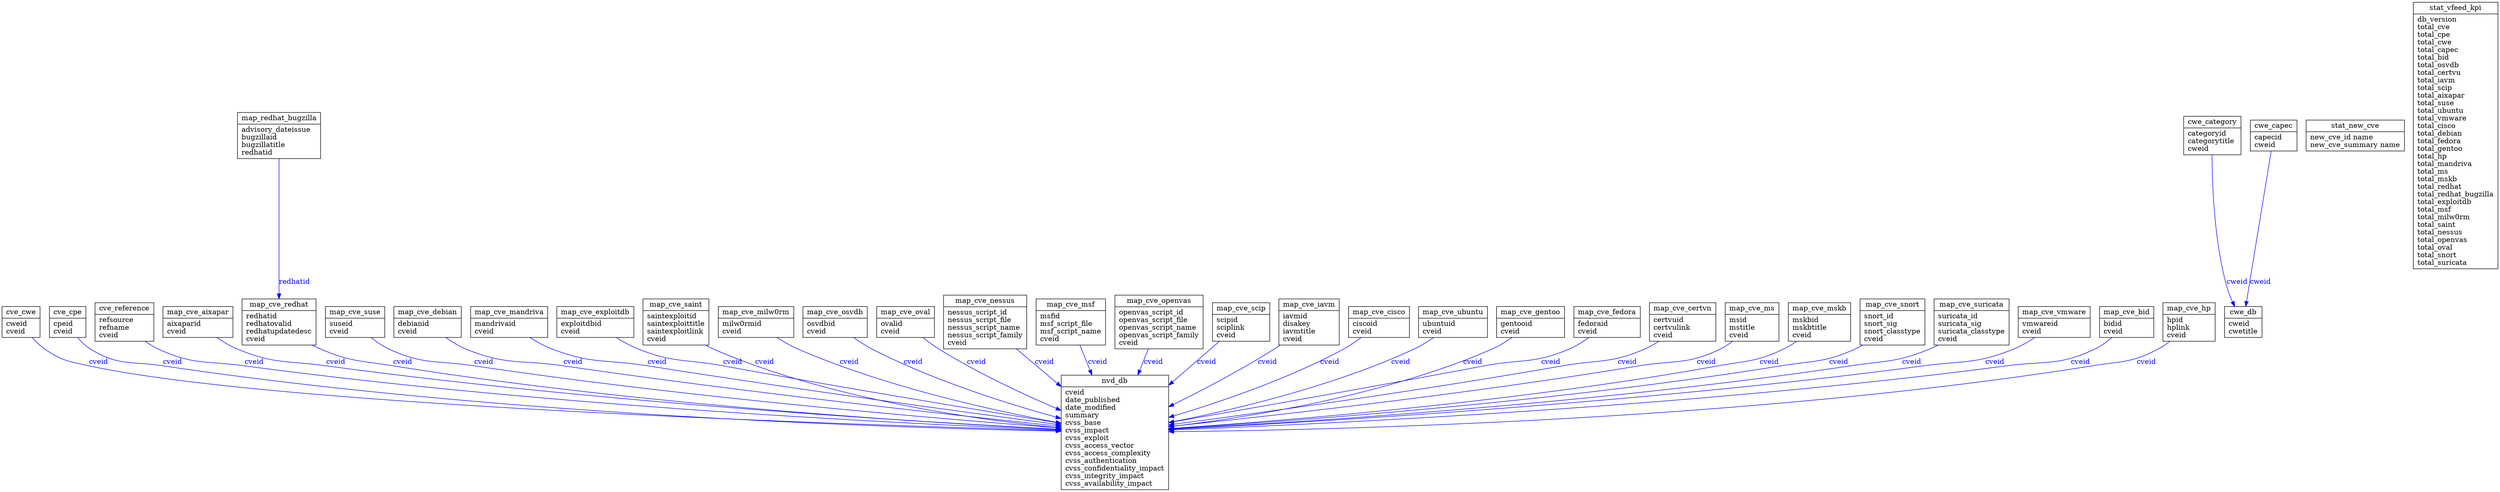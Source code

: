 //
// $Id$
//

digraph db_schema {
   //
   // Tables
   //
   nvd_db [label="{nvd_db|cveid\ldate_published\ldate_modified\lsummary\lcvss_base\lcvss_impact\lcvss_exploit\lcvss_access_vector\lcvss_access_complexity\lcvss_authentication\lcvss_confidentiality_impact\lcvss_integrity_impact\lcvss_availability_impact\l}", shape=record];
   cve_cwe [label="{cve_cwe|cweid\lcveid\l}", shape=record];
   cve_cwe -> nvd_db [label=cveid, fontcolor=blue, color=blue];

   cwe_db [label="{cwe_db|cweid\lcwetitle\l}", shape=record];
   cwe_category [label="{cwe_category|categoryid\lcategorytitle\lcweid\l}", shape=record];
   cwe_category -> cwe_db [label=cweid, fontcolor=blue, color=blue];

   cwe_capec [label="{cwe_capec|capecid\lcweid\l}", shape=record];
   cwe_capec -> cwe_db [label=cweid, fontcolor=blue, color=blue];

   cve_cpe [label="{cve_cpe|cpeid\lcveid\l}", shape=record];
   cve_cpe -> nvd_db [label=cveid, fontcolor=blue, color=blue];

   cve_reference [label="{cve_reference|refsource\lrefname\lcveid\l}", shape=record];
   cve_reference -> nvd_db [label=cveid, fontcolor=blue, color=blue];

   map_cve_aixapar [label="{map_cve_aixapar|aixaparid\lcveid\l}", shape=record];
   map_cve_aixapar -> nvd_db [label=cveid, fontcolor=blue, color=blue];

   map_cve_redhat [label="{map_cve_redhat|redhatid\lredhatovalid\lredhatupdatedesc\lcveid\l}", shape=record];
   map_cve_redhat -> nvd_db [label=cveid, fontcolor=blue, color=blue];

   map_redhat_bugzilla [label="{map_redhat_bugzilla|advisory_dateissue\lbugzillaid\lbugzillatitle\lredhatid\l}", shape=record];
   map_redhat_bugzilla -> map_cve_redhat [label=redhatid, fontcolor=blue, color=blue];

   map_cve_suse [label="{map_cve_suse|suseid\lcveid\l}", shape=record];
   map_cve_suse -> nvd_db [label=cveid, fontcolor=blue, color=blue];

   map_cve_debian [label="{map_cve_debian|debianid\lcveid\l}", shape=record];
   map_cve_debian -> nvd_db [label=cveid, fontcolor=blue, color=blue];

   map_cve_mandriva [label="{map_cve_mandriva|mandrivaid\lcveid\l}", shape=record];
   map_cve_mandriva -> nvd_db [label=cveid, fontcolor=blue, color=blue];

   map_cve_exploitdb [label="{map_cve_exploitdb|exploitdbid\lcveid\l}", shape=record];
   map_cve_exploitdb -> nvd_db [label=cveid, fontcolor=blue, color=blue];

   map_cve_saint [label="{map_cve_saint|saintexploitid\lsaintexploittitle\lsaintexploitlink\lcveid\l}", shape=record];
   map_cve_saint -> nvd_db [label=cveid, fontcolor=blue, color=blue];

   map_cve_milw0rm [label="{map_cve_milw0rm|milw0rmid\lcveid\l}", shape=record];
   map_cve_milw0rm -> nvd_db [label=cveid, fontcolor=blue, color=blue];

   map_cve_osvdb [label="{map_cve_osvdb|osvdbid\lcveid\l}", shape=record];
   map_cve_osvdb -> nvd_db [label=cveid, fontcolor=blue, color=blue];

   map_cve_oval [label="{map_cve_oval|ovalid\lcveid\l}", shape=record];
   map_cve_oval -> nvd_db [label=cveid, fontcolor=blue, color=blue];

   map_cve_nessus [label="{map_cve_nessus|nessus_script_id\lnessus_script_file\lnessus_script_name\lnessus_script_family\lcveid\l}", shape=record];
   map_cve_nessus -> nvd_db [label=cveid, fontcolor=blue, color=blue];

   map_cve_msf [label="{map_cve_msf|msfid\lmsf_script_file\lmsf_script_name\lcveid\l}", shape=record];
   map_cve_msf -> nvd_db [label=cveid, fontcolor=blue, color=blue];

   map_cve_openvas [label="{map_cve_openvas|openvas_script_id\lopenvas_script_file\lopenvas_script_name\lopenvas_script_family\lcveid\l}", shape=record];
   map_cve_openvas -> nvd_db [label=cveid, fontcolor=blue, color=blue];

   map_cve_scip [label="{map_cve_scip|scipid\lsciplink\lcveid\l}", shape=record];
   map_cve_scip -> nvd_db [label=cveid, fontcolor=blue, color=blue];

   map_cve_iavm [label="{map_cve_iavm|iavmid\ldisakey\liavmtitle\lcveid\l}", shape=record];
   map_cve_iavm -> nvd_db [label=cveid, fontcolor=blue, color=blue];

   map_cve_cisco [label="{map_cve_cisco|ciscoid\lcveid\l}", shape=record];
   map_cve_cisco -> nvd_db [label=cveid, fontcolor=blue, color=blue];

   map_cve_ubuntu [label="{map_cve_ubuntu|ubuntuid\lcveid\l}", shape=record];
   map_cve_ubuntu -> nvd_db [label=cveid, fontcolor=blue, color=blue];

   map_cve_gentoo [label="{map_cve_gentoo|gentooid\lcveid\l}", shape=record];
   map_cve_gentoo -> nvd_db [label=cveid, fontcolor=blue, color=blue];

   map_cve_fedora [label="{map_cve_fedora|fedoraid\lcveid\l}", shape=record];
   map_cve_fedora -> nvd_db [label=cveid, fontcolor=blue, color=blue];

   map_cve_certvn [label="{map_cve_certvn|certvuid\lcertvulink\lcveid\l}", shape=record];
   map_cve_certvn -> nvd_db [label=cveid, fontcolor=blue, color=blue];

   map_cve_ms [label="{map_cve_ms|msid\lmstitle\lcveid\l}", shape=record];
   map_cve_ms -> nvd_db [label=cveid, fontcolor=blue, color=blue];

   map_cve_mskb [label="{map_cve_mskb|mskbid\lmskbtitle\lcveid\l}", shape=record];
   map_cve_mskb -> nvd_db [label=cveid, fontcolor=blue, color=blue];

   map_cve_snort [label="{map_cve_snort|snort_id\lsnort_sig\lsnort_classtype\lcveid\l}", shape=record];
   map_cve_snort -> nvd_db [label=cveid, fontcolor=blue, color=blue];

   map_cve_suricata [label="{map_cve_suricata|suricata_id\lsuricata_sig\lsuricata_classtype\lcveid\l}", shape=record];
   map_cve_suricata -> nvd_db [label=cveid, fontcolor=blue, color=blue];

   map_cve_vmware [label="{map_cve_vmware|vmwareid\lcveid\l}", shape=record];
   map_cve_vmware -> nvd_db [label=cveid, fontcolor=blue, color=blue];

   map_cve_bid [label="{map_cve_bid|bidid\lcveid\l}", shape=record];
   map_cve_bid -> nvd_db [label=cveid, fontcolor=blue, color=blue];

   map_cve_hp [label="{map_cve_hp|hpid\lhplink\lcveid\l}", shape=record];
   map_cve_hp -> nvd_db [label=cveid, fontcolor=blue, color=blue];

   stat_new_cve [label="{stat_new_cve|new_cve_id name\lnew_cve_summary name\l}", shape=record];

   stat_vfeed_kpi [label="{stat_vfeed_kpi|db_version\ltotal_cve\ltotal_cpe\ltotal_cwe\ltotal_capec\ltotal_bid\ltotal_osvdb\ltotal_certvu\ltotal_iavm\ltotal_scip\ltotal_aixapar\ltotal_suse\ltotal_ubuntu\ltotal_vmware\ltotal_cisco\ltotal_debian\ltotal_fedora\ltotal_gentoo\ltotal_hp\ltotal_mandriva\ltotal_ms\ltotal_mskb\ltotal_redhat\ltotal_redhat_bugzilla\ltotal_exploitdb\ltotal_msf\ltotal_milw0rm\ltotal_saint\ltotal_nessus\ltotal_openvas\ltotal_oval\ltotal_snort\ltotal_suricata\l}", shape=record];
}
